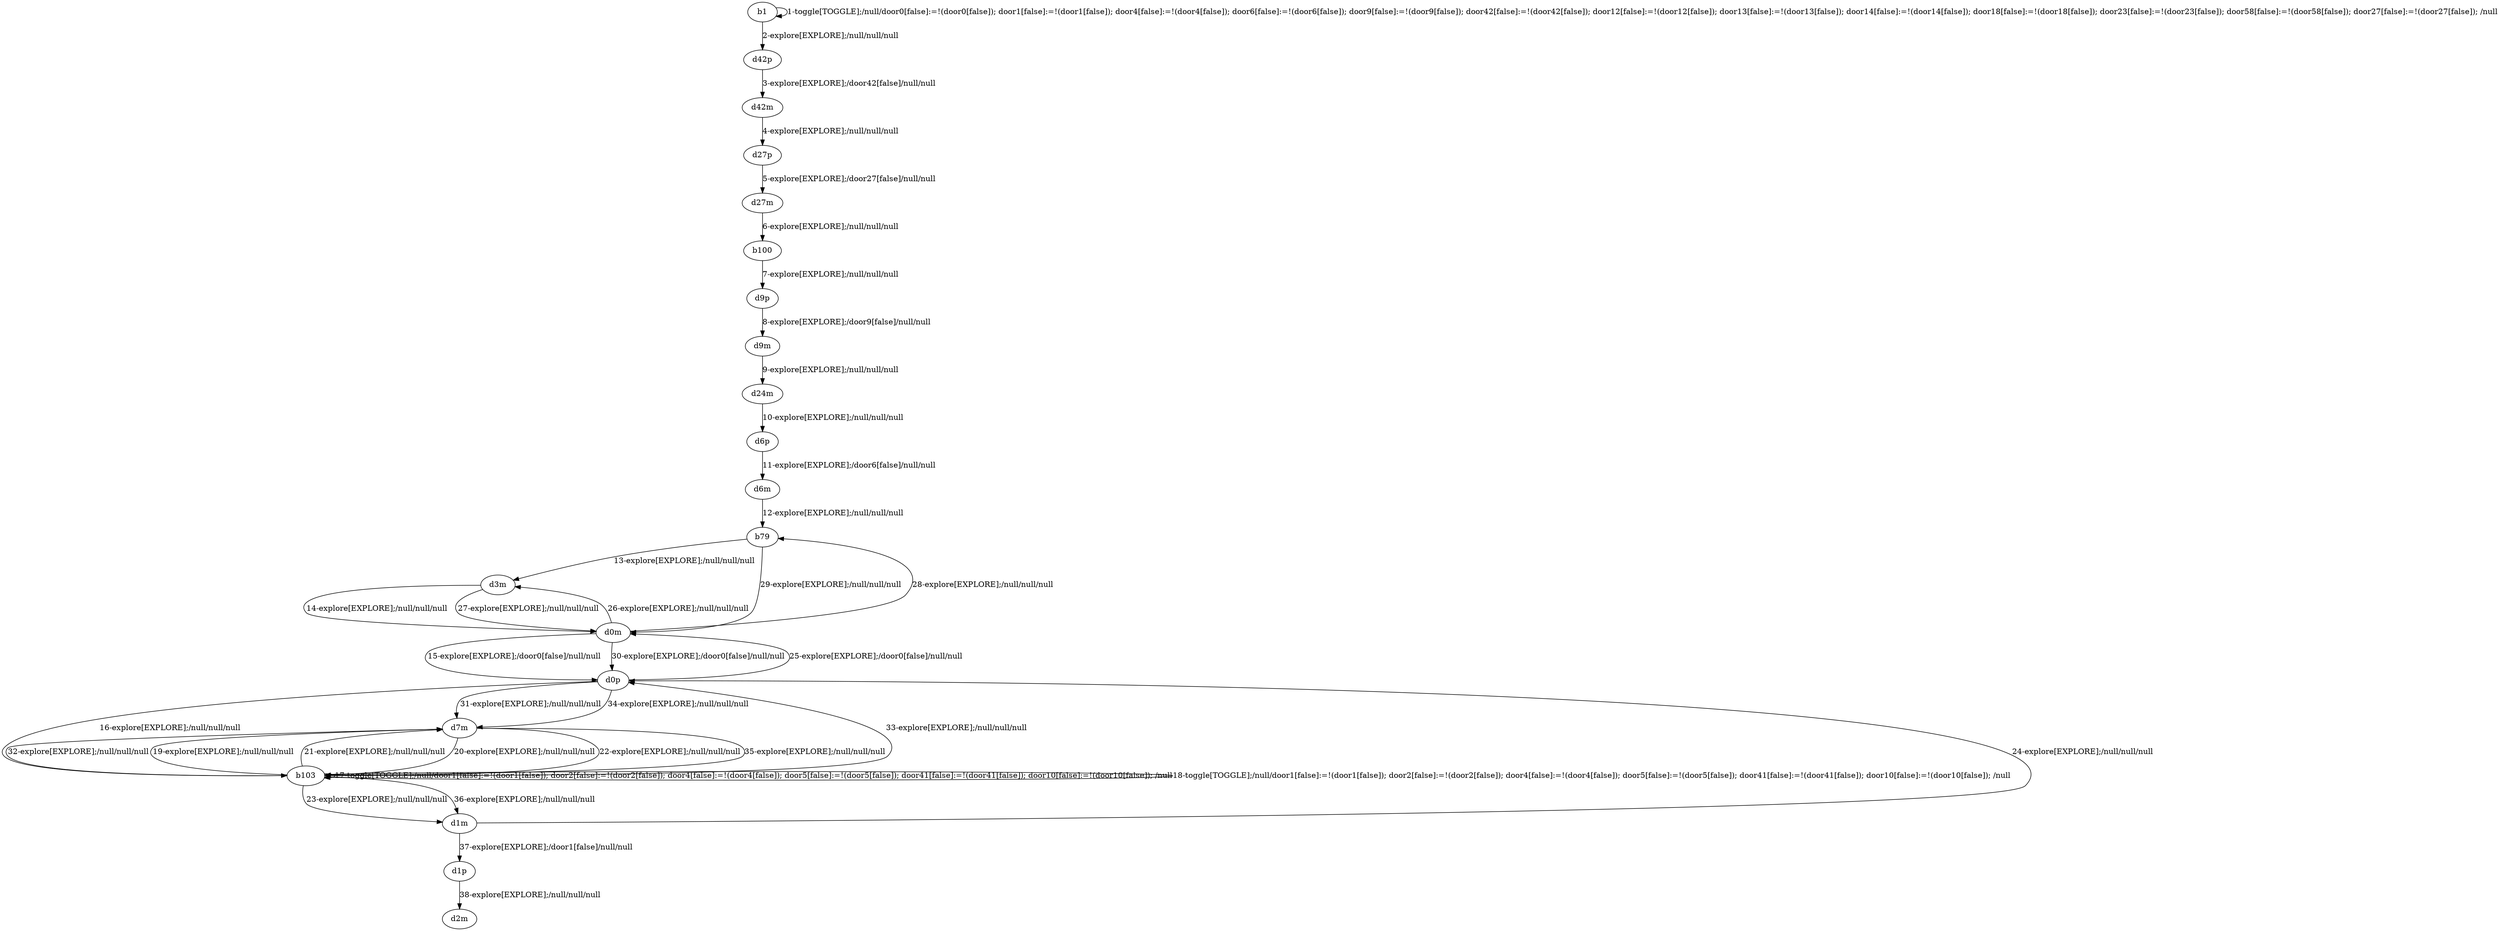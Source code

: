 # Total number of goals covered by this test: 1
# d0p --> d0m

digraph g {
"b1" -> "b1" [label = "1-toggle[TOGGLE];/null/door0[false]:=!(door0[false]); door1[false]:=!(door1[false]); door4[false]:=!(door4[false]); door6[false]:=!(door6[false]); door9[false]:=!(door9[false]); door42[false]:=!(door42[false]); door12[false]:=!(door12[false]); door13[false]:=!(door13[false]); door14[false]:=!(door14[false]); door18[false]:=!(door18[false]); door23[false]:=!(door23[false]); door58[false]:=!(door58[false]); door27[false]:=!(door27[false]); /null"];
"b1" -> "d42p" [label = "2-explore[EXPLORE];/null/null/null"];
"d42p" -> "d42m" [label = "3-explore[EXPLORE];/door42[false]/null/null"];
"d42m" -> "d27p" [label = "4-explore[EXPLORE];/null/null/null"];
"d27p" -> "d27m" [label = "5-explore[EXPLORE];/door27[false]/null/null"];
"d27m" -> "b100" [label = "6-explore[EXPLORE];/null/null/null"];
"b100" -> "d9p" [label = "7-explore[EXPLORE];/null/null/null"];
"d9p" -> "d9m" [label = "8-explore[EXPLORE];/door9[false]/null/null"];
"d9m" -> "d24m" [label = "9-explore[EXPLORE];/null/null/null"];
"d24m" -> "d6p" [label = "10-explore[EXPLORE];/null/null/null"];
"d6p" -> "d6m" [label = "11-explore[EXPLORE];/door6[false]/null/null"];
"d6m" -> "b79" [label = "12-explore[EXPLORE];/null/null/null"];
"b79" -> "d3m" [label = "13-explore[EXPLORE];/null/null/null"];
"d3m" -> "d0m" [label = "14-explore[EXPLORE];/null/null/null"];
"d0m" -> "d0p" [label = "15-explore[EXPLORE];/door0[false]/null/null"];
"d0p" -> "b103" [label = "16-explore[EXPLORE];/null/null/null"];
"b103" -> "b103" [label = "17-toggle[TOGGLE];/null/door1[false]:=!(door1[false]); door2[false]:=!(door2[false]); door4[false]:=!(door4[false]); door5[false]:=!(door5[false]); door41[false]:=!(door41[false]); door10[false]:=!(door10[false]); /null"];
"b103" -> "b103" [label = "18-toggle[TOGGLE];/null/door1[false]:=!(door1[false]); door2[false]:=!(door2[false]); door4[false]:=!(door4[false]); door5[false]:=!(door5[false]); door41[false]:=!(door41[false]); door10[false]:=!(door10[false]); /null"];
"b103" -> "d7m" [label = "19-explore[EXPLORE];/null/null/null"];
"d7m" -> "b103" [label = "20-explore[EXPLORE];/null/null/null"];
"b103" -> "d7m" [label = "21-explore[EXPLORE];/null/null/null"];
"d7m" -> "b103" [label = "22-explore[EXPLORE];/null/null/null"];
"b103" -> "d1m" [label = "23-explore[EXPLORE];/null/null/null"];
"d1m" -> "d0p" [label = "24-explore[EXPLORE];/null/null/null"];
"d0p" -> "d0m" [label = "25-explore[EXPLORE];/door0[false]/null/null"];
"d0m" -> "d3m" [label = "26-explore[EXPLORE];/null/null/null"];
"d3m" -> "d0m" [label = "27-explore[EXPLORE];/null/null/null"];
"d0m" -> "b79" [label = "28-explore[EXPLORE];/null/null/null"];
"b79" -> "d0m" [label = "29-explore[EXPLORE];/null/null/null"];
"d0m" -> "d0p" [label = "30-explore[EXPLORE];/door0[false]/null/null"];
"d0p" -> "d7m" [label = "31-explore[EXPLORE];/null/null/null"];
"d7m" -> "b103" [label = "32-explore[EXPLORE];/null/null/null"];
"b103" -> "d0p" [label = "33-explore[EXPLORE];/null/null/null"];
"d0p" -> "d7m" [label = "34-explore[EXPLORE];/null/null/null"];
"d7m" -> "b103" [label = "35-explore[EXPLORE];/null/null/null"];
"b103" -> "d1m" [label = "36-explore[EXPLORE];/null/null/null"];
"d1m" -> "d1p" [label = "37-explore[EXPLORE];/door1[false]/null/null"];
"d1p" -> "d2m" [label = "38-explore[EXPLORE];/null/null/null"];
}